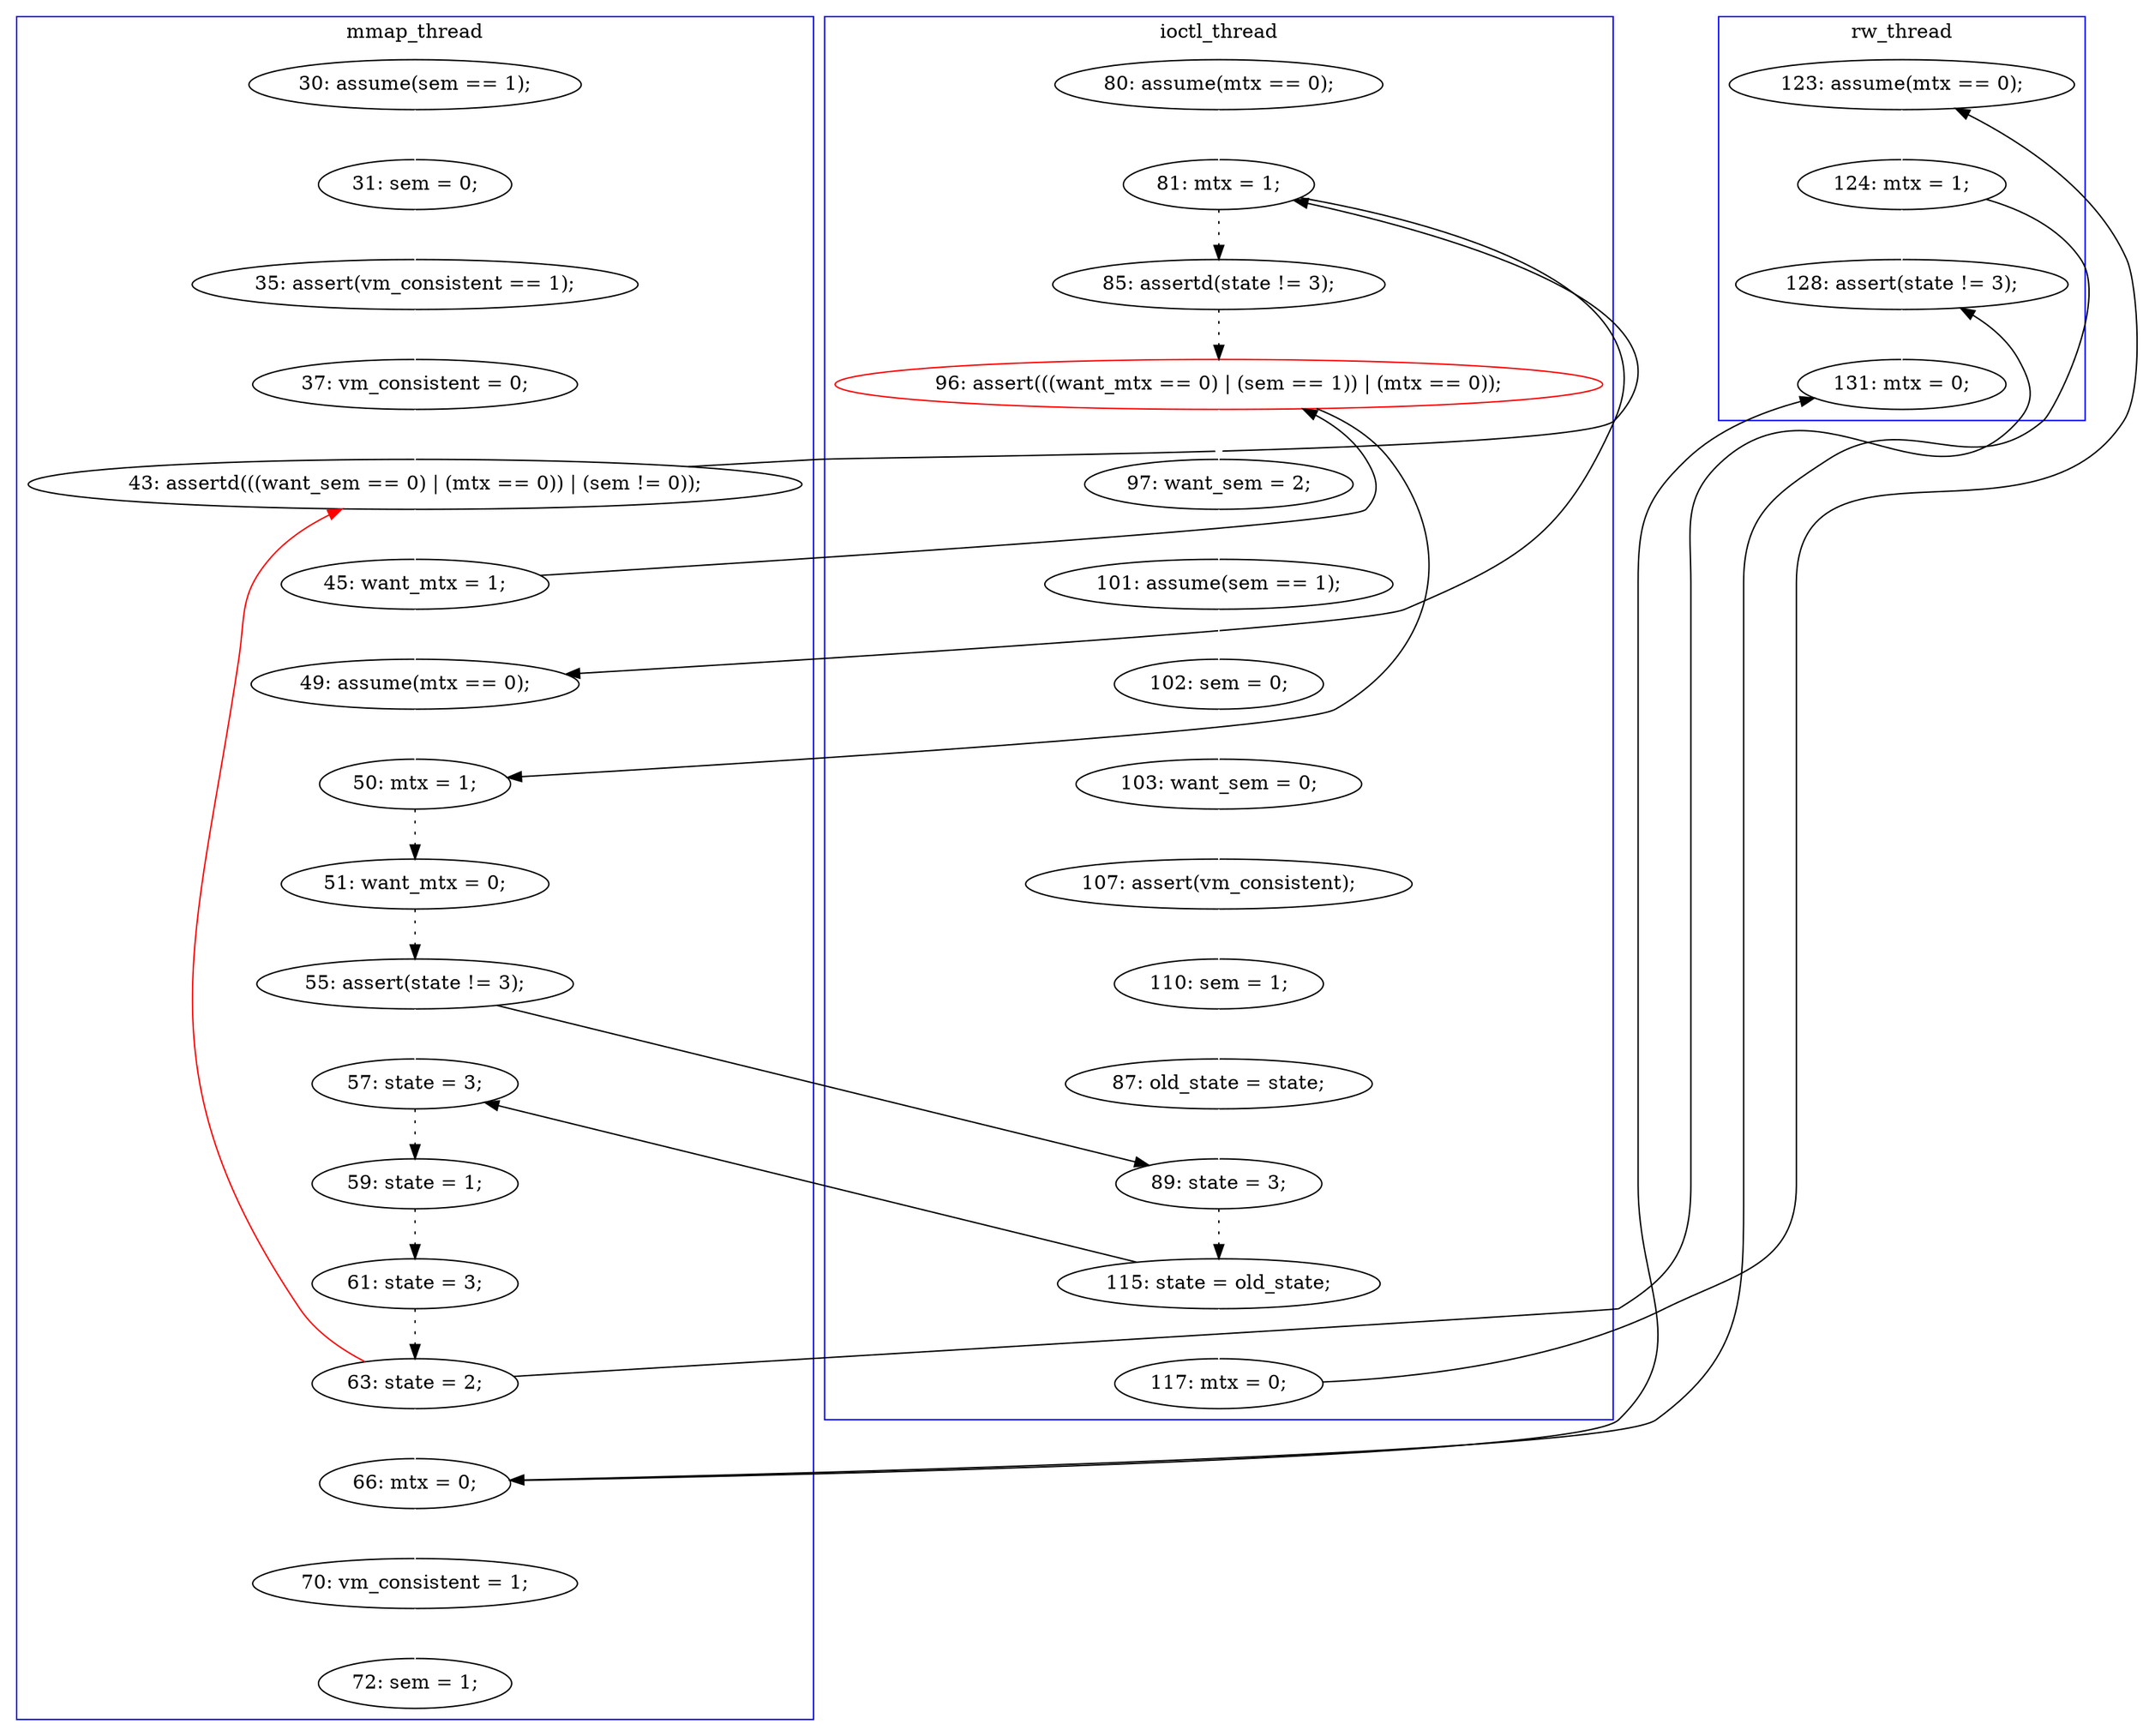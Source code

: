 digraph Counterexample {
	11 -> 12 [color = white, style = solid]
	19 -> 20 [color = white, style = solid]
	48 -> 53 [color = white, style = solid]
	24 -> 25 [color = white, style = solid]
	28 -> 32 [color = white, style = solid]
	29 -> 30 [color = white, style = solid]
	32 -> 34 [color = white, style = solid]
	35 -> 36 [color = black, style = dotted]
	45 -> 46 [color = black, style = dotted]
	25 -> 26 [color = white, style = solid]
	34 -> 35 [color = white, style = solid]
	30 -> 31 [color = black, style = dotted]
	31 -> 33 [color = black, style = dotted]
	40 -> 49 [color = white, style = solid]
	16 -> 29 [color = white, style = solid]
	13 -> 14 [color = white, style = solid]
	20 -> 21 [color = black, style = dotted]
	36 -> 37 [color = white, style = solid]
	46 -> 47 [color = white, style = solid]
	12 -> 13 [color = white, style = solid]
	20 -> 29 [color = black, style = solid, constraint = false]
	15 -> 20 [color = black, style = solid, constraint = false]
	33 -> 41 [color = white, style = solid]
	33 -> 35 [color = black, style = solid, constraint = false]
	43 -> 45 [color = black, style = dotted]
	46 -> 49 [color = black, style = solid, constraint = false]
	14 -> 15 [color = white, style = solid]
	40 -> 47 [color = black, style = solid, constraint = false]
	23 -> 30 [color = black, style = solid, constraint = false]
	21 -> 23 [color = black, style = dotted]
	15 -> 16 [color = white, style = solid]
	23 -> 24 [color = white, style = solid]
	39 -> 40 [color = white, style = solid]
	36 -> 41 [color = black, style = solid, constraint = false]
	47 -> 48 [color = white, style = solid]
	37 -> 39 [color = black, style = solid, constraint = false]
	46 -> 15 [color = red, style = solid, constraint = false]
	26 -> 27 [color = white, style = solid]
	27 -> 28 [color = white, style = solid]
	41 -> 43 [color = black, style = dotted]
	49 -> 50 [color = white, style = solid]
	16 -> 23 [color = black, style = solid, constraint = false]
	47 -> 50 [color = black, style = solid, constraint = false]
	subgraph cluster1 {
		label = mmap_thread
		color = blue
		11  [label = "30: assume(sem == 1);"]
		41  [label = "57: state = 3;"]
		43  [label = "59: state = 1;"]
		47  [label = "66: mtx = 0;"]
		16  [label = "45: want_mtx = 1;"]
		45  [label = "61: state = 3;"]
		14  [label = "37: vm_consistent = 0;"]
		29  [label = "49: assume(mtx == 0);"]
		46  [label = "63: state = 2;"]
		15  [label = "43: assertd(((want_sem == 0) | (mtx == 0)) | (sem != 0));"]
		33  [label = "55: assert(state != 3);"]
		13  [label = "35: assert(vm_consistent == 1);"]
		30  [label = "50: mtx = 1;"]
		53  [label = "72: sem = 1;"]
		12  [label = "31: sem = 0;"]
		31  [label = "51: want_mtx = 0;"]
		48  [label = "70: vm_consistent = 1;"]
	}
	subgraph cluster2 {
		label = ioctl_thread
		color = blue
		20  [label = "81: mtx = 1;"]
		26  [label = "102: sem = 0;"]
		27  [label = "103: want_sem = 0;"]
		25  [label = "101: assume(sem == 1);"]
		21  [label = "85: assertd(state != 3);"]
		19  [label = "80: assume(mtx == 0);"]
		36  [label = "115: state = old_state;"]
		28  [label = "107: assert(vm_consistent);"]
		24  [label = "97: want_sem = 2;"]
		32  [label = "110: sem = 1;"]
		23  [label = "96: assert(((want_mtx == 0) | (sem == 1)) | (mtx == 0));", color = red]
		35  [label = "89: state = 3;"]
		37  [label = "117: mtx = 0;"]
		34  [label = "87: old_state = state;"]
	}
	subgraph cluster3 {
		label = rw_thread
		color = blue
		40  [label = "124: mtx = 1;"]
		50  [label = "131: mtx = 0;"]
		49  [label = "128: assert(state != 3);"]
		39  [label = "123: assume(mtx == 0);"]
	}
}